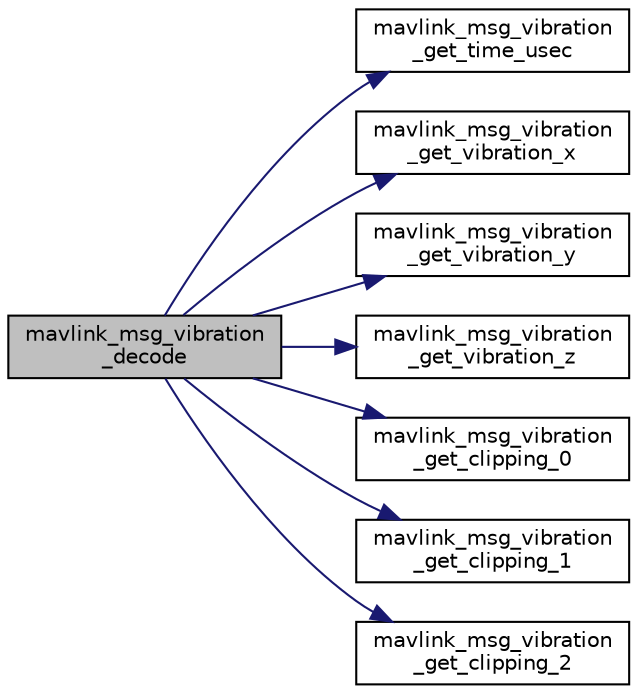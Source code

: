 digraph "mavlink_msg_vibration_decode"
{
 // INTERACTIVE_SVG=YES
  edge [fontname="Helvetica",fontsize="10",labelfontname="Helvetica",labelfontsize="10"];
  node [fontname="Helvetica",fontsize="10",shape=record];
  rankdir="LR";
  Node1 [label="mavlink_msg_vibration\l_decode",height=0.2,width=0.4,color="black", fillcolor="grey75", style="filled", fontcolor="black"];
  Node1 -> Node2 [color="midnightblue",fontsize="10",style="solid",fontname="Helvetica"];
  Node2 [label="mavlink_msg_vibration\l_get_time_usec",height=0.2,width=0.4,color="black", fillcolor="white", style="filled",URL="$mavlink__msg__vibration_8h.html#a7be81f29081068699cf48b10e1814227",tooltip="Send a vibration message. "];
  Node1 -> Node3 [color="midnightblue",fontsize="10",style="solid",fontname="Helvetica"];
  Node3 [label="mavlink_msg_vibration\l_get_vibration_x",height=0.2,width=0.4,color="black", fillcolor="white", style="filled",URL="$mavlink__msg__vibration_8h.html#afbfa63430a50d63b86b2705122be791d",tooltip="Get field vibration_x from vibration message. "];
  Node1 -> Node4 [color="midnightblue",fontsize="10",style="solid",fontname="Helvetica"];
  Node4 [label="mavlink_msg_vibration\l_get_vibration_y",height=0.2,width=0.4,color="black", fillcolor="white", style="filled",URL="$mavlink__msg__vibration_8h.html#a31f23324753a9f0be7c1f74ae232dbdc",tooltip="Get field vibration_y from vibration message. "];
  Node1 -> Node5 [color="midnightblue",fontsize="10",style="solid",fontname="Helvetica"];
  Node5 [label="mavlink_msg_vibration\l_get_vibration_z",height=0.2,width=0.4,color="black", fillcolor="white", style="filled",URL="$mavlink__msg__vibration_8h.html#ac6ff870b2cf44d76c632b4ab11bea5d0",tooltip="Get field vibration_z from vibration message. "];
  Node1 -> Node6 [color="midnightblue",fontsize="10",style="solid",fontname="Helvetica"];
  Node6 [label="mavlink_msg_vibration\l_get_clipping_0",height=0.2,width=0.4,color="black", fillcolor="white", style="filled",URL="$mavlink__msg__vibration_8h.html#af934cbe4469cb09ba539a40b2fc23304",tooltip="Get field clipping_0 from vibration message. "];
  Node1 -> Node7 [color="midnightblue",fontsize="10",style="solid",fontname="Helvetica"];
  Node7 [label="mavlink_msg_vibration\l_get_clipping_1",height=0.2,width=0.4,color="black", fillcolor="white", style="filled",URL="$mavlink__msg__vibration_8h.html#ade8cb9a70cc114413854805e4f30ac48",tooltip="Get field clipping_1 from vibration message. "];
  Node1 -> Node8 [color="midnightblue",fontsize="10",style="solid",fontname="Helvetica"];
  Node8 [label="mavlink_msg_vibration\l_get_clipping_2",height=0.2,width=0.4,color="black", fillcolor="white", style="filled",URL="$mavlink__msg__vibration_8h.html#af6019b50112c738454a4cbddaa7bf2d6",tooltip="Get field clipping_2 from vibration message. "];
}
